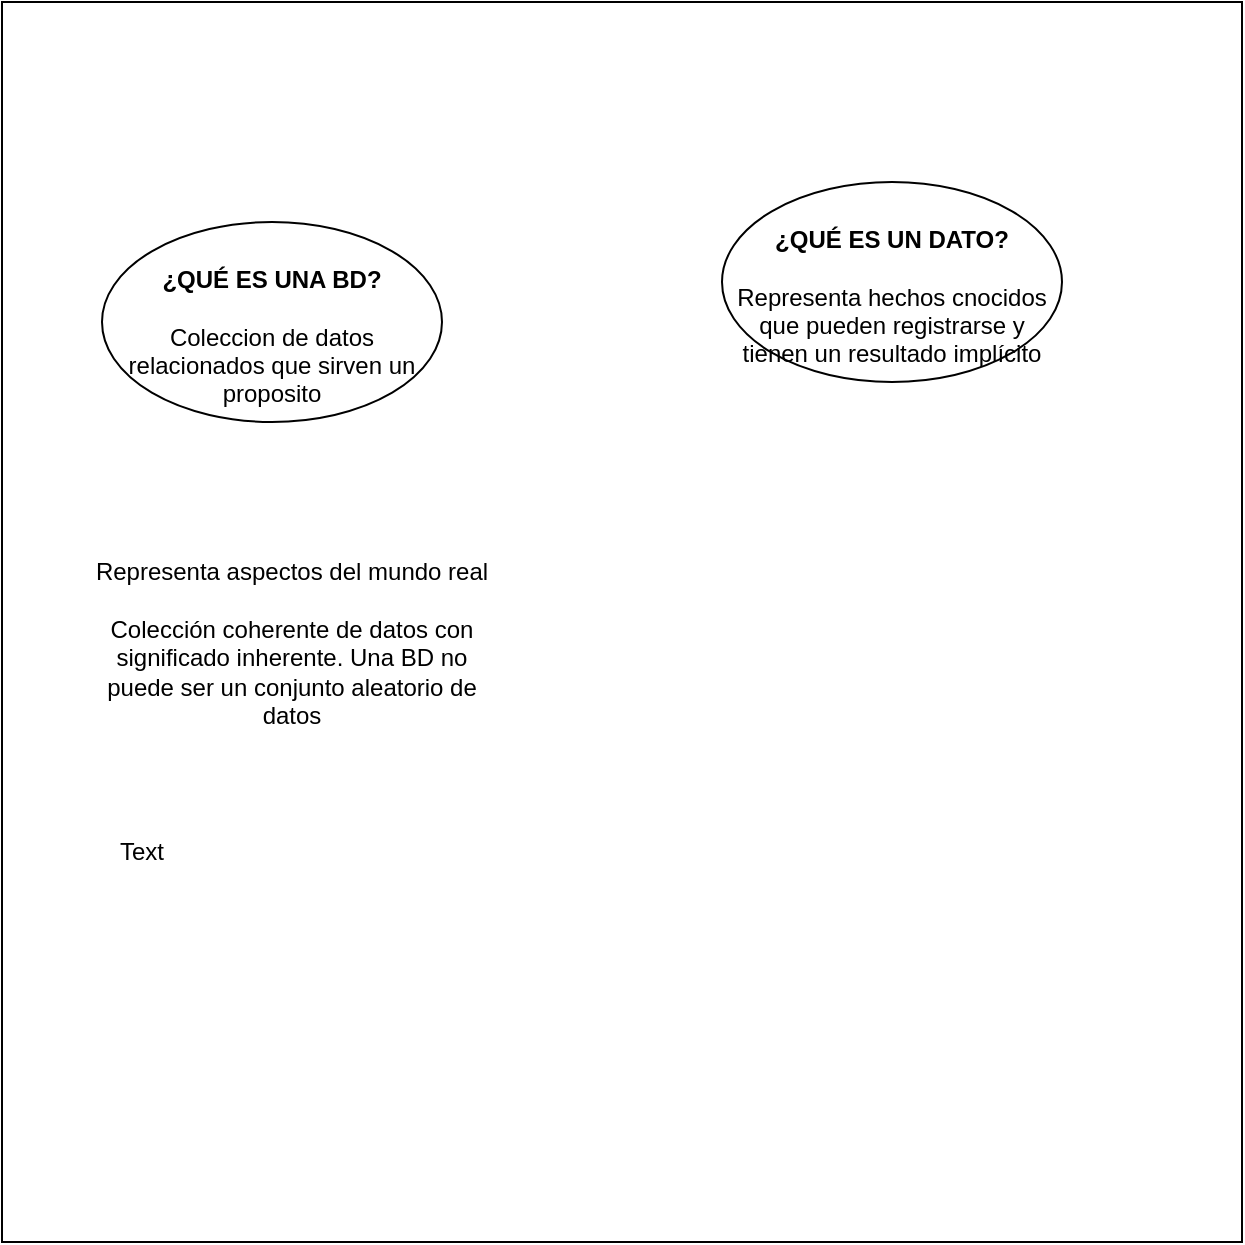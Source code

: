 <mxfile version="16.5.5" type="github">
  <diagram id="kyv-Pfv23gA9csW_IkZh" name="Page-1">
    <mxGraphModel dx="2214" dy="781" grid="1" gridSize="10" guides="1" tooltips="1" connect="1" arrows="1" fold="1" page="1" pageScale="1" pageWidth="827" pageHeight="1169" math="0" shadow="0">
      <root>
        <mxCell id="0" />
        <mxCell id="1" parent="0" />
        <mxCell id="82b8sqedpG5tDT-W9cHj-4" value="" style="whiteSpace=wrap;html=1;aspect=fixed;" vertex="1" parent="1">
          <mxGeometry x="100" y="80" width="620" height="620" as="geometry" />
        </mxCell>
        <mxCell id="82b8sqedpG5tDT-W9cHj-2" value="&lt;b&gt;&lt;br&gt;¿QUÉ ES UNA BD?&lt;/b&gt;&lt;br&gt;&lt;br&gt;&lt;span&gt;Coleccion de datos relacionados que sirven un proposito&lt;/span&gt;" style="ellipse;whiteSpace=wrap;html=1;" vertex="1" parent="1">
          <mxGeometry x="150" y="190" width="170" height="100" as="geometry" />
        </mxCell>
        <mxCell id="82b8sqedpG5tDT-W9cHj-3" value="&lt;b&gt;&lt;br&gt;¿QUÉ ES UN DATO?&lt;/b&gt;&lt;br&gt;&lt;br&gt;Representa hechos cnocidos que pueden registrarse y tienen un resultado implícito" style="ellipse;whiteSpace=wrap;html=1;" vertex="1" parent="1">
          <mxGeometry x="460" y="170" width="170" height="100" as="geometry" />
        </mxCell>
        <mxCell id="82b8sqedpG5tDT-W9cHj-5" value="Representa aspectos del mundo real" style="text;html=1;strokeColor=none;fillColor=none;align=center;verticalAlign=middle;whiteSpace=wrap;rounded=0;" vertex="1" parent="1">
          <mxGeometry x="140" y="350" width="210" height="30" as="geometry" />
        </mxCell>
        <mxCell id="82b8sqedpG5tDT-W9cHj-6" value="Colección coherente de datos con significado inherente. Una BD no puede ser un conjunto aleatorio de datos" style="text;html=1;strokeColor=none;fillColor=none;align=center;verticalAlign=middle;whiteSpace=wrap;rounded=0;" vertex="1" parent="1">
          <mxGeometry x="140" y="400" width="210" height="30" as="geometry" />
        </mxCell>
        <mxCell id="82b8sqedpG5tDT-W9cHj-7" value="Text" style="text;html=1;strokeColor=none;fillColor=none;align=center;verticalAlign=middle;whiteSpace=wrap;rounded=0;" vertex="1" parent="1">
          <mxGeometry x="140" y="490" width="60" height="30" as="geometry" />
        </mxCell>
      </root>
    </mxGraphModel>
  </diagram>
</mxfile>
